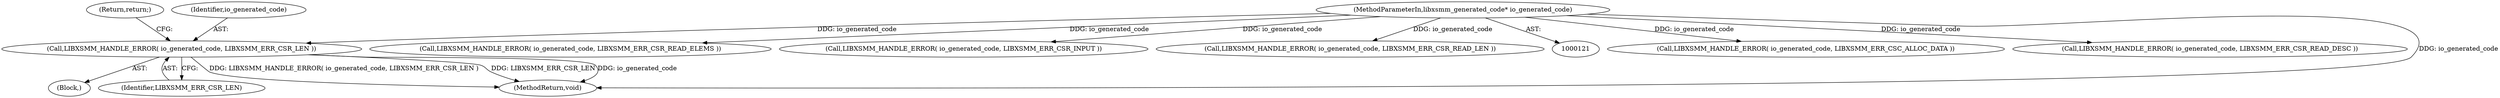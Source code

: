 digraph "0_libxsmm_151481489192e6d1997f8bde52c5c425ea41741d_2@pointer" {
"1000544" [label="(Call,LIBXSMM_HANDLE_ERROR( io_generated_code, LIBXSMM_ERR_CSR_LEN ))"];
"1000122" [label="(MethodParameterIn,libxsmm_generated_code* io_generated_code)"];
"1000545" [label="(Identifier,io_generated_code)"];
"1000546" [label="(Identifier,LIBXSMM_ERR_CSR_LEN)"];
"1000122" [label="(MethodParameterIn,libxsmm_generated_code* io_generated_code)"];
"1000520" [label="(Block,)"];
"1000338" [label="(Call,LIBXSMM_HANDLE_ERROR( io_generated_code, LIBXSMM_ERR_CSC_ALLOC_DATA ))"];
"1000412" [label="(Call,LIBXSMM_HANDLE_ERROR( io_generated_code, LIBXSMM_ERR_CSR_READ_DESC ))"];
"1000547" [label="(Return,return;)"];
"1000470" [label="(Call,LIBXSMM_HANDLE_ERROR( io_generated_code, LIBXSMM_ERR_CSR_READ_ELEMS ))"];
"1000159" [label="(Call,LIBXSMM_HANDLE_ERROR( io_generated_code, LIBXSMM_ERR_CSR_INPUT ))"];
"1000584" [label="(MethodReturn,void)"];
"1000202" [label="(Call,LIBXSMM_HANDLE_ERROR( io_generated_code, LIBXSMM_ERR_CSR_READ_LEN ))"];
"1000544" [label="(Call,LIBXSMM_HANDLE_ERROR( io_generated_code, LIBXSMM_ERR_CSR_LEN ))"];
"1000544" -> "1000520"  [label="AST: "];
"1000544" -> "1000546"  [label="CFG: "];
"1000545" -> "1000544"  [label="AST: "];
"1000546" -> "1000544"  [label="AST: "];
"1000547" -> "1000544"  [label="CFG: "];
"1000544" -> "1000584"  [label="DDG: LIBXSMM_ERR_CSR_LEN"];
"1000544" -> "1000584"  [label="DDG: io_generated_code"];
"1000544" -> "1000584"  [label="DDG: LIBXSMM_HANDLE_ERROR( io_generated_code, LIBXSMM_ERR_CSR_LEN )"];
"1000122" -> "1000544"  [label="DDG: io_generated_code"];
"1000122" -> "1000121"  [label="AST: "];
"1000122" -> "1000584"  [label="DDG: io_generated_code"];
"1000122" -> "1000159"  [label="DDG: io_generated_code"];
"1000122" -> "1000202"  [label="DDG: io_generated_code"];
"1000122" -> "1000338"  [label="DDG: io_generated_code"];
"1000122" -> "1000412"  [label="DDG: io_generated_code"];
"1000122" -> "1000470"  [label="DDG: io_generated_code"];
}
